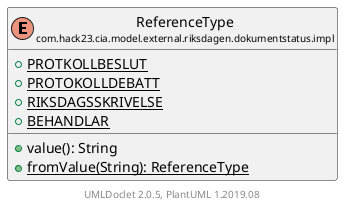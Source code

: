 @startuml
    set namespaceSeparator none
    hide empty fields
    hide empty methods

    enum "<size:14>ReferenceType\n<size:10>com.hack23.cia.model.external.riksdagen.dokumentstatus.impl" as com.hack23.cia.model.external.riksdagen.dokumentstatus.impl.ReferenceType [[ReferenceType.html]] {
        {static} +PROTKOLLBESLUT
        {static} +PROTOKOLLDEBATT
        {static} +RIKSDAGSSKRIVELSE
        {static} +BEHANDLAR
        +value(): String
        {static} +fromValue(String): ReferenceType
    }

    center footer UMLDoclet 2.0.5, PlantUML 1.2019.08
@enduml
